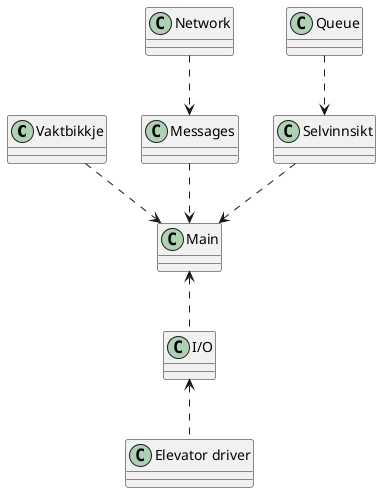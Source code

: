 @startuml

Vaktbikkje ..> Main

Network ..> Messages
Messages ..> Main

Queue ..> Selvinnsikt
Selvinnsikt ..> Main

Main <.. "I/O"
"I/O" <.. "Elevator driver"

@enduml
